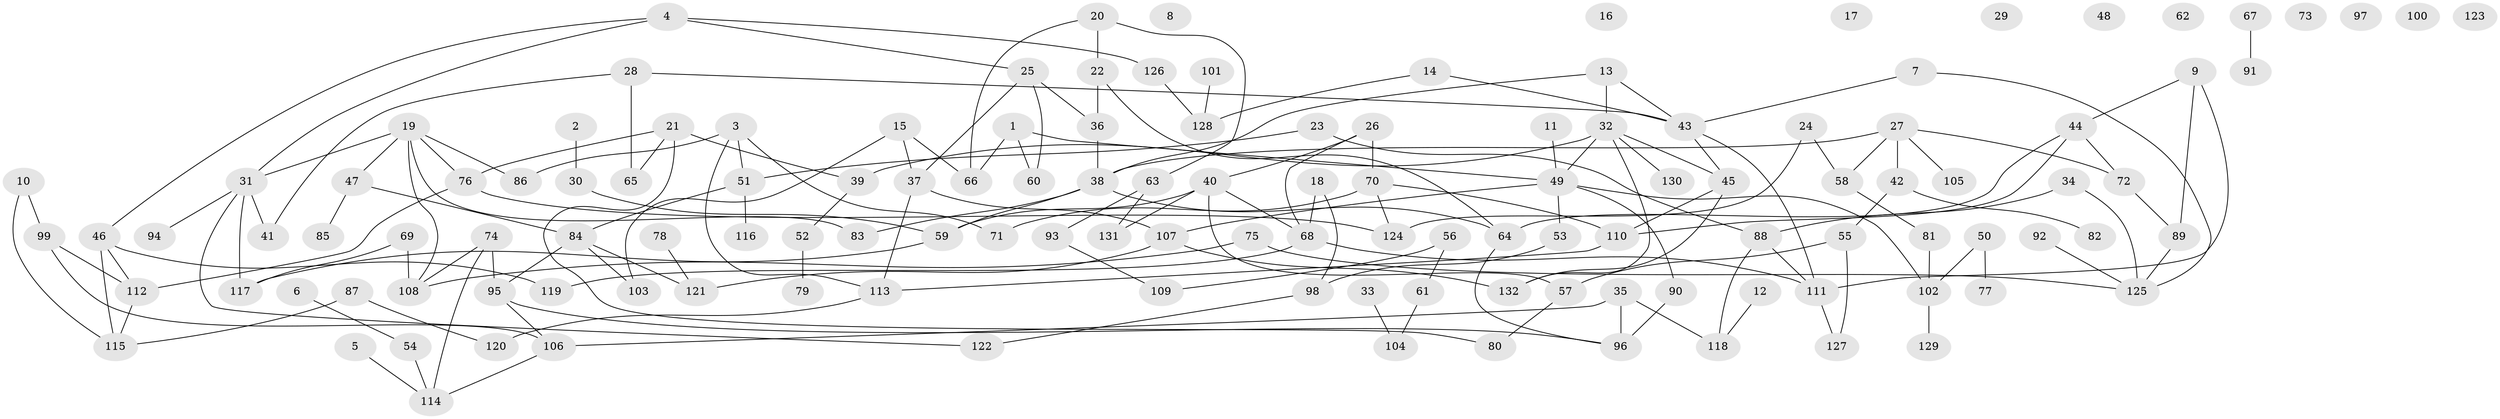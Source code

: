 // coarse degree distribution, {4: 0.21518987341772153, 1: 0.17721518987341772, 0: 0.12658227848101267, 2: 0.26582278481012656, 3: 0.0759493670886076, 5: 0.08860759493670886, 8: 0.012658227848101266, 7: 0.012658227848101266, 12: 0.012658227848101266, 10: 0.012658227848101266}
// Generated by graph-tools (version 1.1) at 2025/42/03/04/25 21:42:47]
// undirected, 132 vertices, 173 edges
graph export_dot {
graph [start="1"]
  node [color=gray90,style=filled];
  1;
  2;
  3;
  4;
  5;
  6;
  7;
  8;
  9;
  10;
  11;
  12;
  13;
  14;
  15;
  16;
  17;
  18;
  19;
  20;
  21;
  22;
  23;
  24;
  25;
  26;
  27;
  28;
  29;
  30;
  31;
  32;
  33;
  34;
  35;
  36;
  37;
  38;
  39;
  40;
  41;
  42;
  43;
  44;
  45;
  46;
  47;
  48;
  49;
  50;
  51;
  52;
  53;
  54;
  55;
  56;
  57;
  58;
  59;
  60;
  61;
  62;
  63;
  64;
  65;
  66;
  67;
  68;
  69;
  70;
  71;
  72;
  73;
  74;
  75;
  76;
  77;
  78;
  79;
  80;
  81;
  82;
  83;
  84;
  85;
  86;
  87;
  88;
  89;
  90;
  91;
  92;
  93;
  94;
  95;
  96;
  97;
  98;
  99;
  100;
  101;
  102;
  103;
  104;
  105;
  106;
  107;
  108;
  109;
  110;
  111;
  112;
  113;
  114;
  115;
  116;
  117;
  118;
  119;
  120;
  121;
  122;
  123;
  124;
  125;
  126;
  127;
  128;
  129;
  130;
  131;
  132;
  1 -- 49;
  1 -- 60;
  1 -- 66;
  2 -- 30;
  3 -- 51;
  3 -- 71;
  3 -- 86;
  3 -- 113;
  4 -- 25;
  4 -- 31;
  4 -- 46;
  4 -- 126;
  5 -- 114;
  6 -- 54;
  7 -- 43;
  7 -- 125;
  9 -- 44;
  9 -- 89;
  9 -- 111;
  10 -- 99;
  10 -- 115;
  11 -- 49;
  12 -- 118;
  13 -- 32;
  13 -- 38;
  13 -- 43;
  14 -- 43;
  14 -- 128;
  15 -- 37;
  15 -- 66;
  15 -- 103;
  18 -- 68;
  18 -- 98;
  19 -- 31;
  19 -- 47;
  19 -- 76;
  19 -- 83;
  19 -- 86;
  19 -- 108;
  20 -- 22;
  20 -- 63;
  20 -- 66;
  21 -- 39;
  21 -- 65;
  21 -- 76;
  21 -- 80;
  22 -- 36;
  22 -- 64;
  23 -- 51;
  23 -- 88;
  24 -- 58;
  24 -- 124;
  25 -- 36;
  25 -- 37;
  25 -- 60;
  26 -- 40;
  26 -- 68;
  26 -- 70;
  27 -- 38;
  27 -- 42;
  27 -- 58;
  27 -- 72;
  27 -- 105;
  28 -- 41;
  28 -- 43;
  28 -- 65;
  30 -- 59;
  31 -- 41;
  31 -- 94;
  31 -- 117;
  31 -- 122;
  32 -- 39;
  32 -- 45;
  32 -- 49;
  32 -- 130;
  32 -- 132;
  33 -- 104;
  34 -- 88;
  34 -- 125;
  35 -- 96;
  35 -- 106;
  35 -- 118;
  36 -- 38;
  37 -- 107;
  37 -- 113;
  38 -- 59;
  38 -- 64;
  38 -- 83;
  39 -- 52;
  40 -- 57;
  40 -- 59;
  40 -- 68;
  40 -- 131;
  42 -- 55;
  42 -- 82;
  43 -- 45;
  43 -- 111;
  44 -- 64;
  44 -- 72;
  44 -- 110;
  45 -- 110;
  45 -- 132;
  46 -- 112;
  46 -- 115;
  46 -- 119;
  47 -- 84;
  47 -- 85;
  49 -- 53;
  49 -- 90;
  49 -- 102;
  49 -- 107;
  50 -- 77;
  50 -- 102;
  51 -- 84;
  51 -- 116;
  52 -- 79;
  53 -- 98;
  54 -- 114;
  55 -- 57;
  55 -- 127;
  56 -- 61;
  56 -- 109;
  57 -- 80;
  58 -- 81;
  59 -- 117;
  61 -- 104;
  63 -- 93;
  63 -- 131;
  64 -- 96;
  67 -- 91;
  68 -- 111;
  68 -- 119;
  69 -- 108;
  69 -- 117;
  70 -- 71;
  70 -- 110;
  70 -- 124;
  72 -- 89;
  74 -- 95;
  74 -- 108;
  74 -- 114;
  75 -- 108;
  75 -- 125;
  76 -- 112;
  76 -- 124;
  78 -- 121;
  81 -- 102;
  84 -- 95;
  84 -- 103;
  84 -- 121;
  87 -- 115;
  87 -- 120;
  88 -- 111;
  88 -- 118;
  89 -- 125;
  90 -- 96;
  92 -- 125;
  93 -- 109;
  95 -- 96;
  95 -- 106;
  98 -- 122;
  99 -- 106;
  99 -- 112;
  101 -- 128;
  102 -- 129;
  106 -- 114;
  107 -- 121;
  107 -- 132;
  110 -- 113;
  111 -- 127;
  112 -- 115;
  113 -- 120;
  126 -- 128;
}
